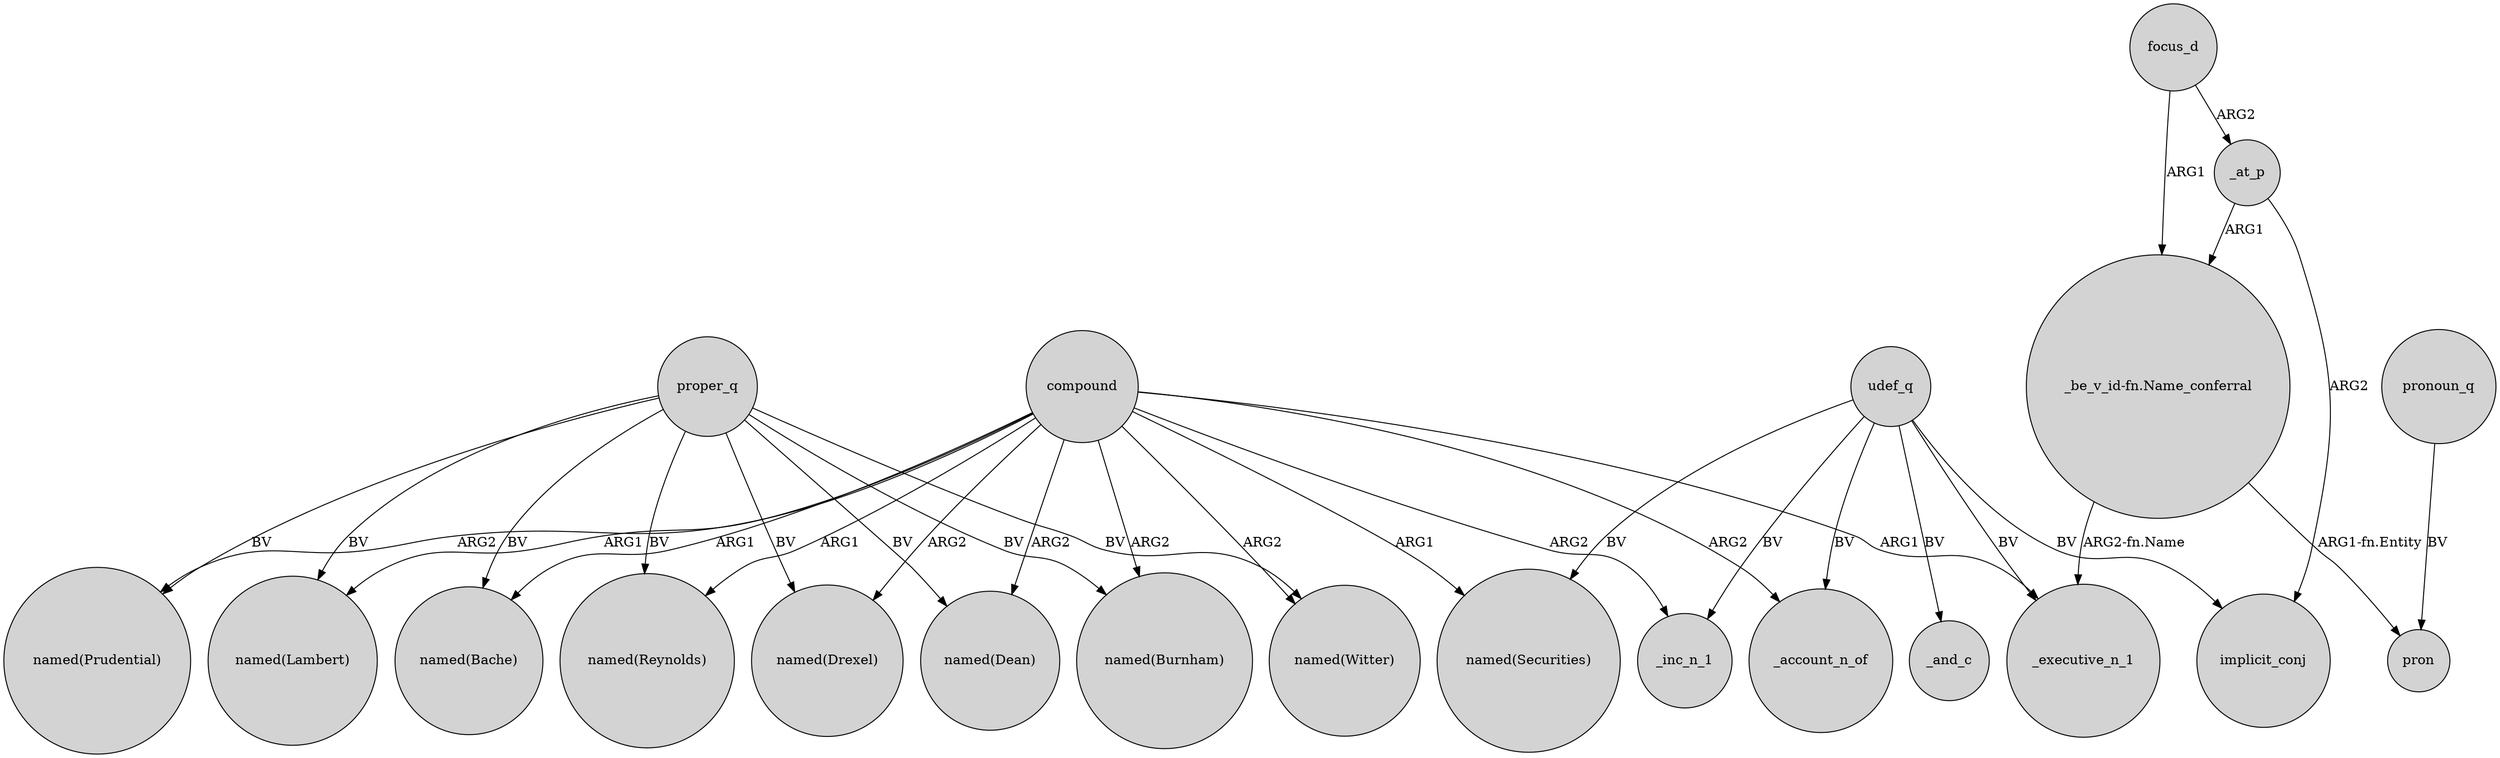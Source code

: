 digraph {
	node [shape=circle style=filled]
	compound -> "named(Dean)" [label=ARG2]
	udef_q -> "named(Securities)" [label=BV]
	compound -> "named(Bache)" [label=ARG1]
	compound -> "named(Witter)" [label=ARG2]
	udef_q -> _account_n_of [label=BV]
	proper_q -> "named(Drexel)" [label=BV]
	udef_q -> _and_c [label=BV]
	proper_q -> "named(Burnham)" [label=BV]
	focus_d -> _at_p [label=ARG2]
	"_be_v_id-fn.Name_conferral" -> _executive_n_1 [label="ARG2-fn.Name"]
	proper_q -> "named(Witter)" [label=BV]
	_at_p -> implicit_conj [label=ARG2]
	compound -> "named(Burnham)" [label=ARG2]
	pronoun_q -> pron [label=BV]
	focus_d -> "_be_v_id-fn.Name_conferral" [label=ARG1]
	udef_q -> _inc_n_1 [label=BV]
	udef_q -> _executive_n_1 [label=BV]
	compound -> _inc_n_1 [label=ARG2]
	proper_q -> "named(Lambert)" [label=BV]
	compound -> _executive_n_1 [label=ARG1]
	proper_q -> "named(Reynolds)" [label=BV]
	compound -> _account_n_of [label=ARG2]
	compound -> "named(Lambert)" [label=ARG1]
	compound -> "named(Reynolds)" [label=ARG1]
	"_be_v_id-fn.Name_conferral" -> pron [label="ARG1-fn.Entity"]
	_at_p -> "_be_v_id-fn.Name_conferral" [label=ARG1]
	compound -> "named(Drexel)" [label=ARG2]
	proper_q -> "named(Prudential)" [label=BV]
	compound -> "named(Prudential)" [label=ARG2]
	proper_q -> "named(Bache)" [label=BV]
	proper_q -> "named(Dean)" [label=BV]
	udef_q -> implicit_conj [label=BV]
	compound -> "named(Securities)" [label=ARG1]
}
